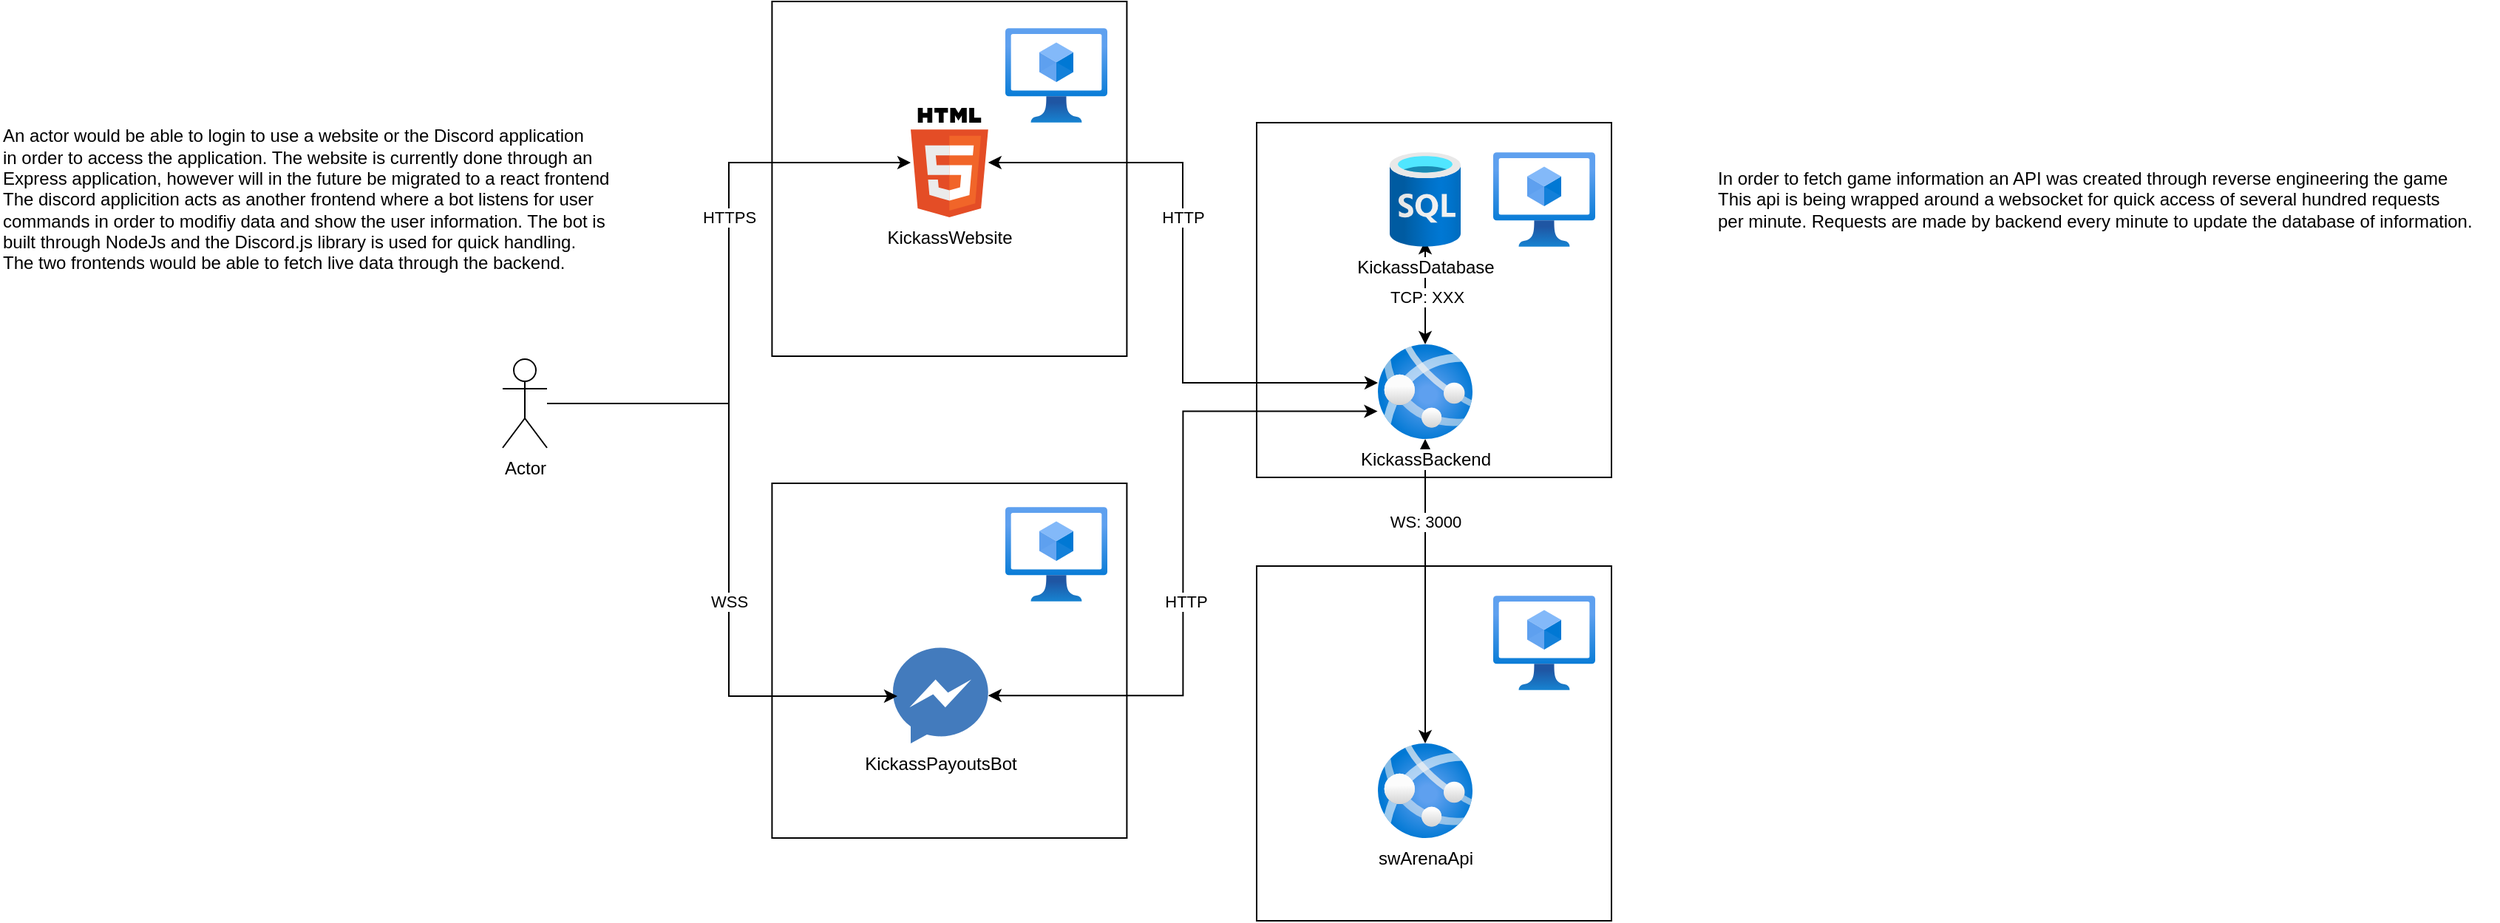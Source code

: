 <mxfile version="13.10.0" type="embed">
    <diagram id="YWVYqwsDgEAubkrAia7N" name="Page-1">
        <mxGraphModel dx="2740" dy="1584" grid="1" gridSize="10" guides="1" tooltips="1" connect="1" arrows="1" fold="1" page="0" pageScale="1" pageWidth="850" pageHeight="1100" math="0" shadow="0">
            <root>
                <mxCell id="0"/>
                <mxCell id="1" parent="0"/>
                <mxCell id="38" value="" style="whiteSpace=wrap;html=1;aspect=fixed;" parent="1" vertex="1">
                    <mxGeometry x="430" y="-160" width="240" height="240" as="geometry"/>
                </mxCell>
                <mxCell id="37" value="" style="whiteSpace=wrap;html=1;aspect=fixed;" parent="1" vertex="1">
                    <mxGeometry x="430" y="140" width="240" height="240" as="geometry"/>
                </mxCell>
                <mxCell id="36" value="" style="whiteSpace=wrap;html=1;aspect=fixed;" parent="1" vertex="1">
                    <mxGeometry x="102.2" y="84" width="240" height="240" as="geometry"/>
                </mxCell>
                <mxCell id="30" value="" style="whiteSpace=wrap;html=1;aspect=fixed;" parent="1" vertex="1">
                    <mxGeometry x="102.2" y="-242" width="240" height="240" as="geometry"/>
                </mxCell>
                <mxCell id="12" style="edgeStyle=orthogonalEdgeStyle;rounded=0;orthogonalLoop=1;jettySize=auto;html=1;startArrow=classic;startFill=1;" parent="1" source="2" target="3" edge="1">
                    <mxGeometry relative="1" as="geometry"/>
                </mxCell>
                <mxCell id="13" value="WS: 3000" style="edgeLabel;html=1;align=center;verticalAlign=middle;resizable=0;points=[];" parent="12" vertex="1" connectable="0">
                    <mxGeometry x="-0.125" y="-2" relative="1" as="geometry">
                        <mxPoint x="-2" y="-60" as="offset"/>
                    </mxGeometry>
                </mxCell>
                <mxCell id="2" value="swArenaApi" style="aspect=fixed;html=1;points=[];align=center;image;fontSize=12;image=img/lib/azure2/compute/App_Services.svg;" parent="1" vertex="1">
                    <mxGeometry x="512" y="260" width="64" height="64" as="geometry"/>
                </mxCell>
                <mxCell id="18" style="edgeStyle=orthogonalEdgeStyle;rounded=0;orthogonalLoop=1;jettySize=auto;html=1;entryX=0.5;entryY=0.938;entryDx=0;entryDy=0;entryPerimeter=0;startArrow=classic;startFill=1;" parent="1" source="3" target="15" edge="1">
                    <mxGeometry relative="1" as="geometry"/>
                </mxCell>
                <mxCell id="19" value="TCP: XXX" style="edgeLabel;html=1;align=center;verticalAlign=middle;resizable=0;points=[];" parent="18" vertex="1" connectable="0">
                    <mxGeometry x="-0.086" y="-1" relative="1" as="geometry">
                        <mxPoint as="offset"/>
                    </mxGeometry>
                </mxCell>
                <mxCell id="3" value="KickassBackend" style="aspect=fixed;html=1;points=[];align=center;image;fontSize=12;image=img/lib/azure2/compute/App_Services.svg;" parent="1" vertex="1">
                    <mxGeometry x="512" y="-10" width="64" height="64" as="geometry"/>
                </mxCell>
                <mxCell id="21" style="edgeStyle=orthogonalEdgeStyle;rounded=0;orthogonalLoop=1;jettySize=auto;html=1;startArrow=classic;startFill=1;" parent="1" source="5" target="3" edge="1">
                    <mxGeometry relative="1" as="geometry">
                        <Array as="points">
                            <mxPoint x="380" y="-133"/>
                            <mxPoint x="380" y="16"/>
                        </Array>
                    </mxGeometry>
                </mxCell>
                <mxCell id="26" value="HTTP" style="edgeLabel;html=1;align=center;verticalAlign=middle;resizable=0;points=[];" parent="21" vertex="1" connectable="0">
                    <mxGeometry x="-0.473" relative="1" as="geometry">
                        <mxPoint x="23.03" y="37" as="offset"/>
                    </mxGeometry>
                </mxCell>
                <mxCell id="5" value="KickassWebsite" style="dashed=0;outlineConnect=0;html=1;align=center;labelPosition=center;verticalLabelPosition=bottom;verticalAlign=top;shape=mxgraph.weblogos.html5" parent="1" vertex="1">
                    <mxGeometry x="196" y="-170" width="52.4" height="74" as="geometry"/>
                </mxCell>
                <mxCell id="20" style="edgeStyle=orthogonalEdgeStyle;rounded=0;orthogonalLoop=1;jettySize=auto;html=1;entryX=-0.004;entryY=0.708;entryDx=0;entryDy=0;entryPerimeter=0;startArrow=classic;startFill=1;" parent="1" source="6" target="3" edge="1">
                    <mxGeometry relative="1" as="geometry"/>
                </mxCell>
                <mxCell id="22" value="HTTP" style="edgeLabel;html=1;align=center;verticalAlign=middle;resizable=0;points=[];" parent="20" vertex="1" connectable="0">
                    <mxGeometry x="-0.47" y="1" relative="1" as="geometry">
                        <mxPoint x="12.74" y="-62.58" as="offset"/>
                    </mxGeometry>
                </mxCell>
                <mxCell id="6" value="KickassPayoutsBot" style="dashed=0;outlineConnect=0;html=1;align=center;labelPosition=center;verticalLabelPosition=bottom;verticalAlign=top;shape=mxgraph.weblogos.messenger_2" parent="1" vertex="1">
                    <mxGeometry x="184" y="195.2" width="64.4" height="64.8" as="geometry"/>
                </mxCell>
                <mxCell id="10" style="edgeStyle=orthogonalEdgeStyle;rounded=0;orthogonalLoop=1;jettySize=auto;html=1;entryX=0;entryY=0.5;entryDx=0;entryDy=0;entryPerimeter=0;" parent="1" source="7" target="5" edge="1">
                    <mxGeometry relative="1" as="geometry"/>
                </mxCell>
                <mxCell id="23" value="HTTPS" style="edgeLabel;html=1;align=center;verticalAlign=middle;resizable=0;points=[];" parent="10" vertex="1" connectable="0">
                    <mxGeometry x="0.083" relative="1" as="geometry">
                        <mxPoint y="-27.33" as="offset"/>
                    </mxGeometry>
                </mxCell>
                <mxCell id="11" style="edgeStyle=orthogonalEdgeStyle;rounded=0;orthogonalLoop=1;jettySize=auto;html=1;" parent="1" edge="1">
                    <mxGeometry relative="1" as="geometry">
                        <mxPoint x="187" y="228.029" as="targetPoint"/>
                        <mxPoint x="-47" y="30.029" as="sourcePoint"/>
                        <Array as="points">
                            <mxPoint x="73" y="30"/>
                            <mxPoint x="73" y="228"/>
                        </Array>
                    </mxGeometry>
                </mxCell>
                <mxCell id="25" value="WSS" style="edgeLabel;html=1;align=center;verticalAlign=middle;resizable=0;points=[];" parent="11" vertex="1" connectable="0">
                    <mxGeometry x="-0.07" relative="1" as="geometry">
                        <mxPoint y="53.17" as="offset"/>
                    </mxGeometry>
                </mxCell>
                <mxCell id="7" value="Actor" style="shape=umlActor;verticalLabelPosition=bottom;verticalAlign=top;html=1;outlineConnect=0;" parent="1" vertex="1">
                    <mxGeometry x="-80" width="30" height="60" as="geometry"/>
                </mxCell>
                <mxCell id="15" value="KickassDatabase" style="aspect=fixed;html=1;points=[];align=center;image;fontSize=12;image=img/lib/azure2/databases/SQL_Database.svg;" parent="1" vertex="1">
                    <mxGeometry x="520" y="-140" width="48" height="64" as="geometry"/>
                </mxCell>
                <mxCell id="27" value="" style="aspect=fixed;html=1;points=[];align=center;image;fontSize=12;image=img/lib/azure2/compute/Virtual_Machines_Classic.svg;" parent="1" vertex="1">
                    <mxGeometry x="260" y="-224" width="69" height="64" as="geometry"/>
                </mxCell>
                <mxCell id="32" value="" style="aspect=fixed;html=1;points=[];align=center;image;fontSize=12;image=img/lib/azure2/compute/Virtual_Machines_Classic.svg;" parent="1" vertex="1">
                    <mxGeometry x="590" y="-140" width="69" height="64" as="geometry"/>
                </mxCell>
                <mxCell id="34" value="" style="aspect=fixed;html=1;points=[];align=center;image;fontSize=12;image=img/lib/azure2/compute/Virtual_Machines_Classic.svg;" parent="1" vertex="1">
                    <mxGeometry x="590" y="160" width="69" height="64" as="geometry"/>
                </mxCell>
                <mxCell id="35" value="" style="aspect=fixed;html=1;points=[];align=center;image;fontSize=12;image=img/lib/azure2/compute/Virtual_Machines_Classic.svg;" parent="1" vertex="1">
                    <mxGeometry x="260" y="100" width="69" height="64" as="geometry"/>
                </mxCell>
                <mxCell id="39" value="An actor would be able to login to use a website or the Discord application&lt;br&gt;&lt;div&gt;&lt;span&gt;in order to access the application. The website is currently done through an&lt;/span&gt;&lt;/div&gt;&lt;div&gt;Express application, however will in the future be migrated to a react frontend&lt;/div&gt;&lt;div&gt;The discord applicition acts as another frontend where a bot listens for user&lt;/div&gt;&lt;div&gt;commands in order to modifiy data and show the user information. The bot is&lt;/div&gt;&lt;div&gt;built through NodeJs and the Discord.js library is used for quick handling.&lt;br&gt;The two frontends would be able to fetch live data through the backend.&lt;/div&gt;" style="text;html=1;resizable=0;autosize=1;align=left;verticalAlign=middle;points=[];fillColor=none;strokeColor=none;rounded=0;" vertex="1" parent="1">
                    <mxGeometry x="-420" y="-158" width="430" height="100" as="geometry"/>
                </mxCell>
                <mxCell id="40" value="In order to fetch game information an API was created through reverse engineering the game&lt;br&gt;This api is being wrapped around a websocket for quick access of several hundred requests&lt;br&gt;per minute. Requests are made by backend every minute to update the database of information." style="text;html=1;resizable=0;autosize=1;align=left;verticalAlign=middle;points=[];fillColor=none;strokeColor=none;rounded=0;" vertex="1" parent="1">
                    <mxGeometry x="740" y="-133" width="530" height="50" as="geometry"/>
                </mxCell>
            </root>
        </mxGraphModel>
    </diagram>
</mxfile>